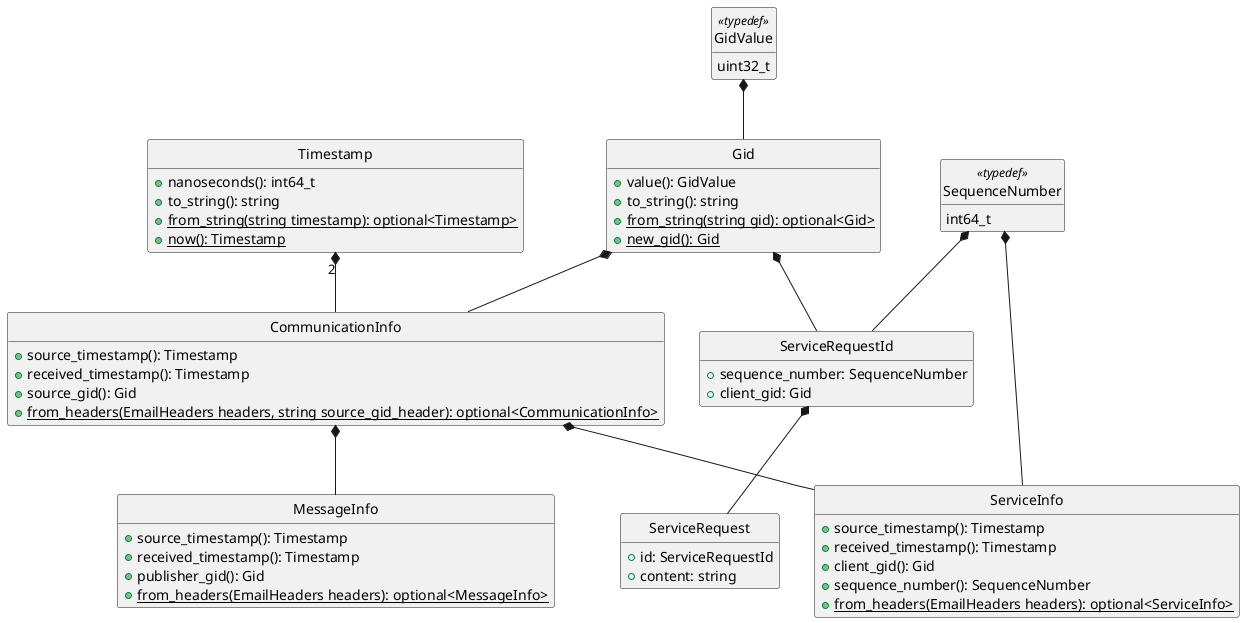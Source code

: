 @startuml

class Timestamp {
   +nanoseconds(): int64_t
   +to_string(): string
   +from_string(string timestamp): optional<Timestamp> {static}
   +now(): Timestamp {static}
}
hide Timestamp fields
hide Timestamp circle

class GidValue <<typedef>> {
   uint32_t
}
hide GidValue circle
hide GidValue methods
class Gid {
   +value(): GidValue
   +to_string(): string
   +from_string(string gid): optional<Gid> {static}
   +new_gid(): Gid {static}
}
hide Gid fields
hide Gid circle
GidValue *-- Gid

class SequenceNumber <<typedef>> {
   int64_t
}
hide SequenceNumber circle
hide SequenceNumber methods


class CommunicationInfo {
   +source_timestamp(): Timestamp
   +received_timestamp(): Timestamp
   +source_gid(): Gid
   +from_headers(EmailHeaders headers, string source_gid_header): optional<CommunicationInfo> {static}
}
hide CommunicationInfo fields
hide CommunicationInfo circle
Timestamp "2" *-- CommunicationInfo
Gid *-- CommunicationInfo

class MessageInfo {
   +source_timestamp(): Timestamp
   +received_timestamp(): Timestamp
   +publisher_gid(): Gid
   +from_headers(EmailHeaders headers): optional<MessageInfo> {static}
}
hide MessageInfo fields
hide MessageInfo circle
CommunicationInfo *-- MessageInfo

class ServiceInfo {
   +source_timestamp(): Timestamp
   +received_timestamp(): Timestamp
   +client_gid(): Gid
   +sequence_number(): SequenceNumber
   +from_headers(EmailHeaders headers): optional<ServiceInfo> {static}
}
hide ServiceInfo fields
hide ServiceInfo circle
CommunicationInfo *-- ServiceInfo
SequenceNumber *-- ServiceInfo

class ServiceRequestId {
   +sequence_number: SequenceNumber
   +client_gid: Gid
}
hide ServiceRequestId circle
hide ServiceRequestId methods
SequenceNumber *-- ServiceRequestId
Gid *-- ServiceRequestId

class ServiceRequest {
   +id: ServiceRequestId
   +content: string
}
hide ServiceRequest circle
hide ServiceRequest methods
ServiceRequestId *-- ServiceRequest

@enduml